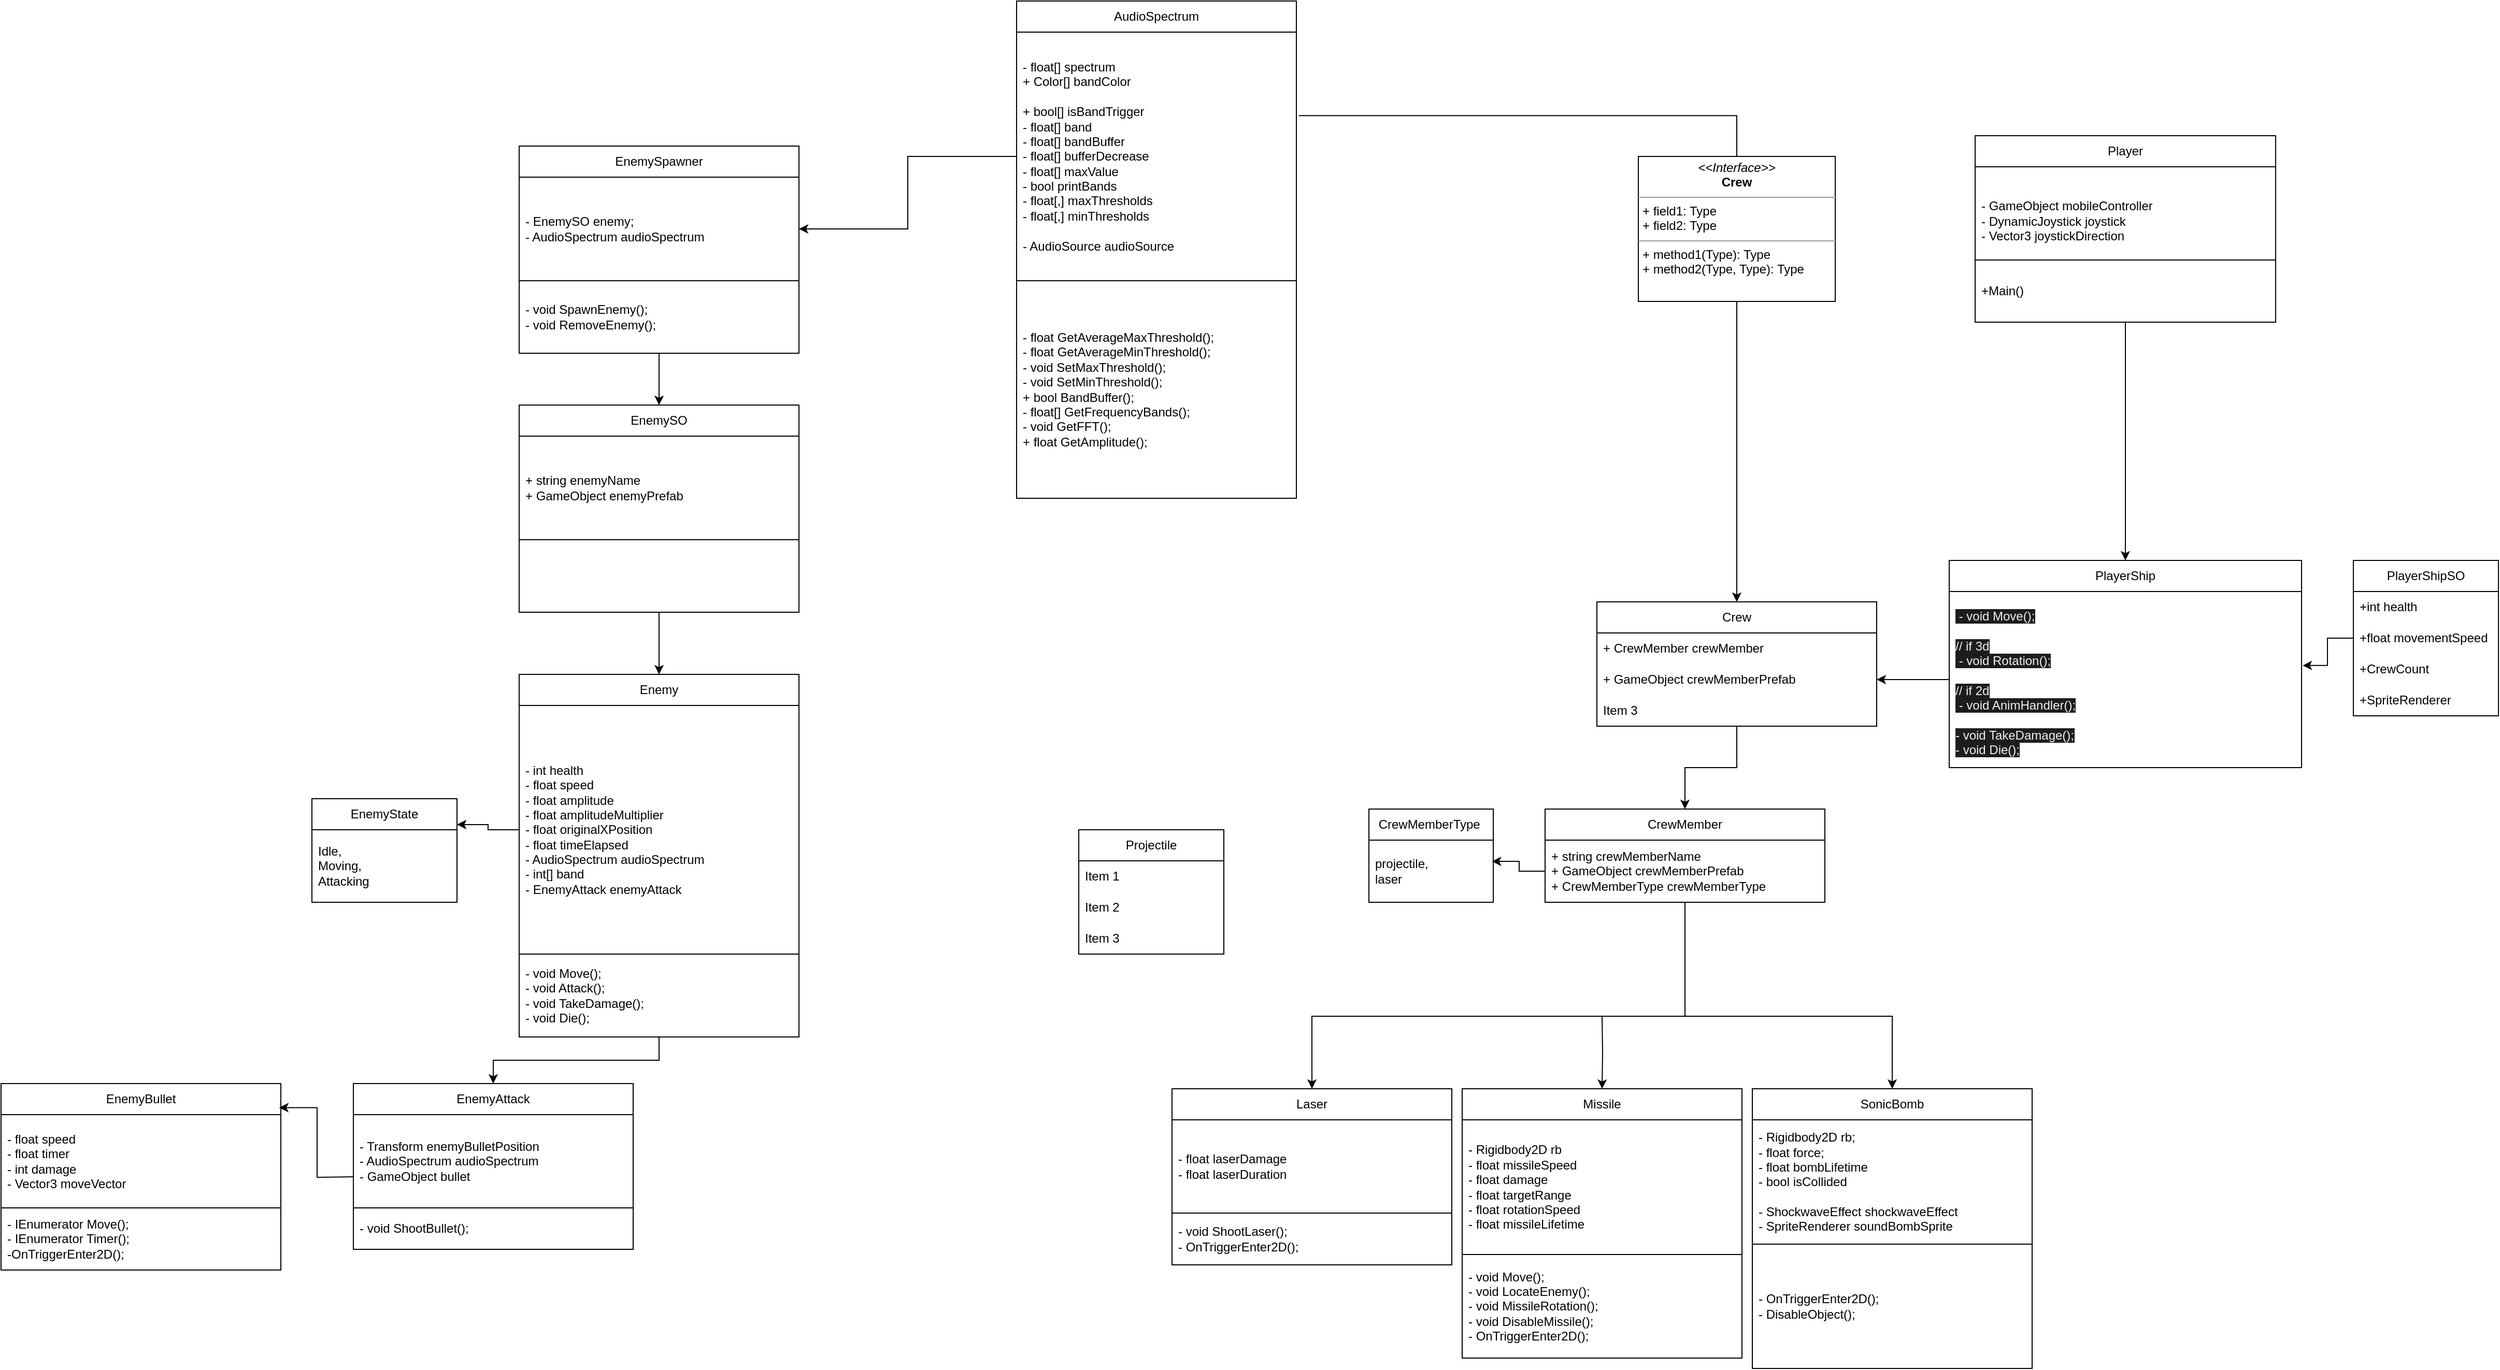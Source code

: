 <mxfile version="22.1.18" type="github">
  <diagram name="Sayfa -1" id="yCrZOPDf6HmHTxJyL4QL">
    <mxGraphModel dx="2074" dy="1840" grid="1" gridSize="10" guides="1" tooltips="1" connect="1" arrows="1" fold="1" page="1" pageScale="1" pageWidth="827" pageHeight="1169" math="0" shadow="0">
      <root>
        <mxCell id="0" />
        <mxCell id="1" parent="0" />
        <mxCell id="bwt9VeVOE_LFPgZfpiQ7-1" style="edgeStyle=orthogonalEdgeStyle;rounded=0;orthogonalLoop=1;jettySize=auto;html=1;entryX=0.5;entryY=0;entryDx=0;entryDy=0;exitX=1.009;exitY=0.336;exitDx=0;exitDy=0;exitPerimeter=0;" edge="1" parent="1" source="bwt9VeVOE_LFPgZfpiQ7-3" target="bwt9VeVOE_LFPgZfpiQ7-13">
          <mxGeometry relative="1" as="geometry" />
        </mxCell>
        <mxCell id="bwt9VeVOE_LFPgZfpiQ7-2" value="AudioSpectrum" style="swimlane;fontStyle=0;childLayout=stackLayout;horizontal=1;startSize=30;horizontalStack=0;resizeParent=1;resizeParentMax=0;resizeLast=0;collapsible=1;marginBottom=0;whiteSpace=wrap;html=1;" vertex="1" parent="1">
          <mxGeometry x="210" y="-430" width="270" height="480" as="geometry">
            <mxRectangle x="330" y="430" width="60" height="30" as="alternateBounds" />
          </mxGeometry>
        </mxCell>
        <mxCell id="bwt9VeVOE_LFPgZfpiQ7-3" value="- float[] spectrum&lt;br&gt;+ Color[] bandColor&lt;br&gt;&lt;br&gt;+ bool[] isBandTrigger&lt;br&gt;- float[] band&lt;br&gt;- float[] bandBuffer&lt;br&gt;- float[] bufferDecrease&lt;br&gt;- float[] maxValue&lt;br&gt;- bool printBands&lt;br&gt;- float[,] maxThresholds&lt;br&gt;- float[,] minThresholds&lt;br&gt;&lt;br&gt;- AudioSource audioSource" style="text;strokeColor=none;fillColor=none;align=left;verticalAlign=middle;spacingLeft=4;spacingRight=4;overflow=hidden;points=[[0,0.5],[1,0.5]];portConstraint=eastwest;rotatable=0;whiteSpace=wrap;html=1;" vertex="1" parent="bwt9VeVOE_LFPgZfpiQ7-2">
          <mxGeometry y="30" width="270" height="240" as="geometry" />
        </mxCell>
        <mxCell id="bwt9VeVOE_LFPgZfpiQ7-4" value="- float GetAverageMaxThreshold();&lt;br&gt;- float GetAverageMinThreshold();&lt;br&gt;- void SetMaxThreshold();&lt;br&gt;- void SetMinThreshold();&lt;br&gt;+ bool BandBuffer();&lt;br&gt;- float[] GetFrequencyBands();&lt;br&gt;- void GetFFT();&lt;br&gt;+ float GetAmplitude();" style="text;strokeColor=default;fillColor=none;align=left;verticalAlign=middle;spacingLeft=4;spacingRight=4;overflow=hidden;points=[[0,0.5],[1,0.5]];portConstraint=eastwest;rotatable=0;whiteSpace=wrap;html=1;" vertex="1" parent="bwt9VeVOE_LFPgZfpiQ7-2">
          <mxGeometry y="270" width="270" height="210" as="geometry" />
        </mxCell>
        <mxCell id="bwt9VeVOE_LFPgZfpiQ7-5" style="edgeStyle=orthogonalEdgeStyle;rounded=0;orthogonalLoop=1;jettySize=auto;html=1;entryX=0.5;entryY=0;entryDx=0;entryDy=0;" edge="1" parent="1" source="bwt9VeVOE_LFPgZfpiQ7-6" target="bwt9VeVOE_LFPgZfpiQ7-40">
          <mxGeometry relative="1" as="geometry" />
        </mxCell>
        <mxCell id="bwt9VeVOE_LFPgZfpiQ7-6" value="Enemy" style="swimlane;fontStyle=0;childLayout=stackLayout;horizontal=1;startSize=30;horizontalStack=0;resizeParent=1;resizeParentMax=0;resizeLast=0;collapsible=1;marginBottom=0;whiteSpace=wrap;html=1;" vertex="1" parent="1">
          <mxGeometry x="-270" y="220" width="270" height="350" as="geometry">
            <mxRectangle x="330" y="430" width="60" height="30" as="alternateBounds" />
          </mxGeometry>
        </mxCell>
        <mxCell id="bwt9VeVOE_LFPgZfpiQ7-7" value="- int health&lt;br&gt;- float speed&lt;br&gt;- float amplitude&lt;br&gt;- float amplitudeMultiplier&lt;br&gt;- float originalXPosition&lt;br&gt;- float timeElapsed&lt;br&gt;- AudioSpectrum audioSpectrum&lt;br&gt;- int[] band&lt;br&gt;- EnemyAttack enemyAttack" style="text;strokeColor=none;fillColor=none;align=left;verticalAlign=middle;spacingLeft=4;spacingRight=4;overflow=hidden;points=[[0,0.5],[1,0.5]];portConstraint=eastwest;rotatable=0;whiteSpace=wrap;html=1;" vertex="1" parent="bwt9VeVOE_LFPgZfpiQ7-6">
          <mxGeometry y="30" width="270" height="240" as="geometry" />
        </mxCell>
        <mxCell id="bwt9VeVOE_LFPgZfpiQ7-8" value="- void Move();&lt;br&gt;- void Attack();&lt;br&gt;- void TakeDamage();&lt;br&gt;- void Die();" style="text;strokeColor=default;fillColor=none;align=left;verticalAlign=middle;spacingLeft=4;spacingRight=4;overflow=hidden;points=[[0,0.5],[1,0.5]];portConstraint=eastwest;rotatable=0;whiteSpace=wrap;html=1;" vertex="1" parent="bwt9VeVOE_LFPgZfpiQ7-6">
          <mxGeometry y="270" width="270" height="80" as="geometry" />
        </mxCell>
        <mxCell id="bwt9VeVOE_LFPgZfpiQ7-77" style="edgeStyle=orthogonalEdgeStyle;rounded=0;orthogonalLoop=1;jettySize=auto;html=1;entryX=0.5;entryY=0;entryDx=0;entryDy=0;" edge="1" parent="1" source="bwt9VeVOE_LFPgZfpiQ7-9" target="bwt9VeVOE_LFPgZfpiQ7-60">
          <mxGeometry relative="1" as="geometry" />
        </mxCell>
        <mxCell id="bwt9VeVOE_LFPgZfpiQ7-9" value="Player" style="swimlane;fontStyle=0;childLayout=stackLayout;horizontal=1;startSize=30;horizontalStack=0;resizeParent=1;resizeParentMax=0;resizeLast=0;collapsible=1;marginBottom=0;whiteSpace=wrap;html=1;" vertex="1" parent="1">
          <mxGeometry x="1135" y="-300" width="290" height="180" as="geometry">
            <mxRectangle x="330" y="430" width="60" height="30" as="alternateBounds" />
          </mxGeometry>
        </mxCell>
        <mxCell id="bwt9VeVOE_LFPgZfpiQ7-10" value="&lt;br&gt;- GameObject mobileController&lt;br&gt;- DynamicJoystick joystick&lt;br&gt;- Vector3 joystickDirection" style="text;strokeColor=none;fillColor=none;align=left;verticalAlign=middle;spacingLeft=4;spacingRight=4;overflow=hidden;points=[[0,0.5],[1,0.5]];portConstraint=eastwest;rotatable=0;whiteSpace=wrap;html=1;" vertex="1" parent="bwt9VeVOE_LFPgZfpiQ7-9">
          <mxGeometry y="30" width="290" height="90" as="geometry" />
        </mxCell>
        <mxCell id="bwt9VeVOE_LFPgZfpiQ7-11" value="+Main()" style="text;strokeColor=default;fillColor=none;align=left;verticalAlign=middle;spacingLeft=4;spacingRight=4;overflow=hidden;points=[[0,0.5],[1,0.5]];portConstraint=eastwest;rotatable=0;whiteSpace=wrap;html=1;" vertex="1" parent="bwt9VeVOE_LFPgZfpiQ7-9">
          <mxGeometry y="120" width="290" height="60" as="geometry" />
        </mxCell>
        <mxCell id="bwt9VeVOE_LFPgZfpiQ7-12" style="edgeStyle=orthogonalEdgeStyle;rounded=0;orthogonalLoop=1;jettySize=auto;html=1;entryX=0.5;entryY=0;entryDx=0;entryDy=0;" edge="1" parent="1" source="bwt9VeVOE_LFPgZfpiQ7-13" target="bwt9VeVOE_LFPgZfpiQ7-22">
          <mxGeometry relative="1" as="geometry" />
        </mxCell>
        <mxCell id="bwt9VeVOE_LFPgZfpiQ7-13" value="Crew" style="swimlane;fontStyle=0;childLayout=stackLayout;horizontal=1;startSize=30;horizontalStack=0;resizeParent=1;resizeParentMax=0;resizeLast=0;collapsible=1;marginBottom=0;whiteSpace=wrap;html=1;" vertex="1" parent="1">
          <mxGeometry x="770" y="150" width="270" height="120" as="geometry">
            <mxRectangle x="330" y="430" width="60" height="30" as="alternateBounds" />
          </mxGeometry>
        </mxCell>
        <mxCell id="bwt9VeVOE_LFPgZfpiQ7-14" value="+ CrewMember crewMember" style="text;strokeColor=none;fillColor=none;align=left;verticalAlign=middle;spacingLeft=4;spacingRight=4;overflow=hidden;points=[[0,0.5],[1,0.5]];portConstraint=eastwest;rotatable=0;whiteSpace=wrap;html=1;" vertex="1" parent="bwt9VeVOE_LFPgZfpiQ7-13">
          <mxGeometry y="30" width="270" height="30" as="geometry" />
        </mxCell>
        <mxCell id="bwt9VeVOE_LFPgZfpiQ7-15" value="+ GameObject crewMemberPrefab" style="text;strokeColor=none;fillColor=none;align=left;verticalAlign=middle;spacingLeft=4;spacingRight=4;overflow=hidden;points=[[0,0.5],[1,0.5]];portConstraint=eastwest;rotatable=0;whiteSpace=wrap;html=1;" vertex="1" parent="bwt9VeVOE_LFPgZfpiQ7-13">
          <mxGeometry y="60" width="270" height="30" as="geometry" />
        </mxCell>
        <mxCell id="bwt9VeVOE_LFPgZfpiQ7-16" value="Item 3" style="text;strokeColor=none;fillColor=none;align=left;verticalAlign=middle;spacingLeft=4;spacingRight=4;overflow=hidden;points=[[0,0.5],[1,0.5]];portConstraint=eastwest;rotatable=0;whiteSpace=wrap;html=1;" vertex="1" parent="bwt9VeVOE_LFPgZfpiQ7-13">
          <mxGeometry y="90" width="270" height="30" as="geometry" />
        </mxCell>
        <mxCell id="bwt9VeVOE_LFPgZfpiQ7-20" style="edgeStyle=orthogonalEdgeStyle;rounded=0;orthogonalLoop=1;jettySize=auto;html=1;" edge="1" parent="1" source="bwt9VeVOE_LFPgZfpiQ7-22" target="bwt9VeVOE_LFPgZfpiQ7-24">
          <mxGeometry relative="1" as="geometry">
            <Array as="points">
              <mxPoint x="855" y="550" />
              <mxPoint x="495" y="550" />
            </Array>
          </mxGeometry>
        </mxCell>
        <mxCell id="bwt9VeVOE_LFPgZfpiQ7-21" style="edgeStyle=orthogonalEdgeStyle;rounded=0;orthogonalLoop=1;jettySize=auto;html=1;entryX=0.5;entryY=0;entryDx=0;entryDy=0;" edge="1" parent="1" source="bwt9VeVOE_LFPgZfpiQ7-22" target="bwt9VeVOE_LFPgZfpiQ7-31">
          <mxGeometry relative="1" as="geometry">
            <Array as="points">
              <mxPoint x="855" y="550" />
              <mxPoint x="1055" y="550" />
            </Array>
          </mxGeometry>
        </mxCell>
        <mxCell id="bwt9VeVOE_LFPgZfpiQ7-22" value="CrewMember" style="swimlane;fontStyle=0;childLayout=stackLayout;horizontal=1;startSize=30;horizontalStack=0;resizeParent=1;resizeParentMax=0;resizeLast=0;collapsible=1;marginBottom=0;whiteSpace=wrap;html=1;" vertex="1" parent="1">
          <mxGeometry x="720" y="350" width="270" height="90" as="geometry">
            <mxRectangle x="330" y="430" width="60" height="30" as="alternateBounds" />
          </mxGeometry>
        </mxCell>
        <mxCell id="bwt9VeVOE_LFPgZfpiQ7-23" value="+ string crewMemberName&lt;br&gt;+ GameObject crewMemberPrefab&lt;br&gt;+ CrewMemberType crewMemberType" style="text;strokeColor=none;fillColor=none;align=left;verticalAlign=middle;spacingLeft=4;spacingRight=4;overflow=hidden;points=[[0,0.5],[1,0.5]];portConstraint=eastwest;rotatable=0;whiteSpace=wrap;html=1;" vertex="1" parent="bwt9VeVOE_LFPgZfpiQ7-22">
          <mxGeometry y="30" width="270" height="60" as="geometry" />
        </mxCell>
        <mxCell id="bwt9VeVOE_LFPgZfpiQ7-24" value="Laser" style="swimlane;fontStyle=0;childLayout=stackLayout;horizontal=1;startSize=30;horizontalStack=0;resizeParent=1;resizeParentMax=0;resizeLast=0;collapsible=1;marginBottom=0;whiteSpace=wrap;html=1;" vertex="1" parent="1">
          <mxGeometry x="360" y="620" width="270" height="170" as="geometry">
            <mxRectangle x="330" y="430" width="60" height="30" as="alternateBounds" />
          </mxGeometry>
        </mxCell>
        <mxCell id="bwt9VeVOE_LFPgZfpiQ7-25" value="- float laserDamage&lt;br&gt;- float laserDuration" style="text;strokeColor=none;fillColor=none;align=left;verticalAlign=middle;spacingLeft=4;spacingRight=4;overflow=hidden;points=[[0,0.5],[1,0.5]];portConstraint=eastwest;rotatable=0;whiteSpace=wrap;html=1;" vertex="1" parent="bwt9VeVOE_LFPgZfpiQ7-24">
          <mxGeometry y="30" width="270" height="90" as="geometry" />
        </mxCell>
        <mxCell id="bwt9VeVOE_LFPgZfpiQ7-26" value="- void ShootLaser();&lt;br&gt;- OnTriggerEnter2D();" style="text;strokeColor=default;fillColor=none;align=left;verticalAlign=middle;spacingLeft=4;spacingRight=4;overflow=hidden;points=[[0,0.5],[1,0.5]];portConstraint=eastwest;rotatable=0;whiteSpace=wrap;html=1;" vertex="1" parent="bwt9VeVOE_LFPgZfpiQ7-24">
          <mxGeometry y="120" width="270" height="50" as="geometry" />
        </mxCell>
        <mxCell id="bwt9VeVOE_LFPgZfpiQ7-27" style="edgeStyle=orthogonalEdgeStyle;rounded=0;orthogonalLoop=1;jettySize=auto;html=1;" edge="1" parent="1" target="bwt9VeVOE_LFPgZfpiQ7-28">
          <mxGeometry relative="1" as="geometry">
            <mxPoint x="775" y="550" as="sourcePoint" />
          </mxGeometry>
        </mxCell>
        <mxCell id="bwt9VeVOE_LFPgZfpiQ7-28" value="Missile" style="swimlane;fontStyle=0;childLayout=stackLayout;horizontal=1;startSize=30;horizontalStack=0;resizeParent=1;resizeParentMax=0;resizeLast=0;collapsible=1;marginBottom=0;whiteSpace=wrap;html=1;" vertex="1" parent="1">
          <mxGeometry x="640" y="620" width="270" height="260" as="geometry">
            <mxRectangle x="330" y="430" width="60" height="30" as="alternateBounds" />
          </mxGeometry>
        </mxCell>
        <mxCell id="bwt9VeVOE_LFPgZfpiQ7-29" value="- Rigidbody2D rb&lt;br&gt;- float missileSpeed&lt;br&gt;- float damage&lt;br&gt;- float targetRange&lt;br&gt;- float rotationSpeed&lt;br&gt;- float missileLifetime" style="text;strokeColor=none;fillColor=none;align=left;verticalAlign=middle;spacingLeft=4;spacingRight=4;overflow=hidden;points=[[0,0.5],[1,0.5]];portConstraint=eastwest;rotatable=0;whiteSpace=wrap;html=1;" vertex="1" parent="bwt9VeVOE_LFPgZfpiQ7-28">
          <mxGeometry y="30" width="270" height="130" as="geometry" />
        </mxCell>
        <mxCell id="bwt9VeVOE_LFPgZfpiQ7-30" value="- void Move();&lt;br&gt;- void LocateEnemy();&lt;br&gt;- void MissileRotation();&lt;br&gt;- void DisableMissile();&lt;br&gt;- OnTriggerEnter2D();" style="text;strokeColor=default;fillColor=none;align=left;verticalAlign=middle;spacingLeft=4;spacingRight=4;overflow=hidden;points=[[0,0.5],[1,0.5]];portConstraint=eastwest;rotatable=0;whiteSpace=wrap;html=1;" vertex="1" parent="bwt9VeVOE_LFPgZfpiQ7-28">
          <mxGeometry y="160" width="270" height="100" as="geometry" />
        </mxCell>
        <mxCell id="bwt9VeVOE_LFPgZfpiQ7-31" value="SonicBomb" style="swimlane;fontStyle=0;childLayout=stackLayout;horizontal=1;startSize=30;horizontalStack=0;resizeParent=1;resizeParentMax=0;resizeLast=0;collapsible=1;marginBottom=0;whiteSpace=wrap;html=1;" vertex="1" parent="1">
          <mxGeometry x="920" y="620" width="270" height="270" as="geometry">
            <mxRectangle x="330" y="430" width="60" height="30" as="alternateBounds" />
          </mxGeometry>
        </mxCell>
        <mxCell id="bwt9VeVOE_LFPgZfpiQ7-32" value="- Rigidbody2D rb;&lt;br&gt;- float force;&lt;br&gt;- float bombLifetime&lt;br&gt;- bool isCollided&lt;br&gt;&lt;br&gt;- ShockwaveEffect shockwaveEffect&lt;br&gt;- SpriteRenderer soundBombSprite" style="text;strokeColor=none;fillColor=none;align=left;verticalAlign=middle;spacingLeft=4;spacingRight=4;overflow=hidden;points=[[0,0.5],[1,0.5]];portConstraint=eastwest;rotatable=0;whiteSpace=wrap;html=1;" vertex="1" parent="bwt9VeVOE_LFPgZfpiQ7-31">
          <mxGeometry y="30" width="270" height="120" as="geometry" />
        </mxCell>
        <mxCell id="bwt9VeVOE_LFPgZfpiQ7-33" value="- OnTriggerEnter2D();&lt;br&gt;- DisableObject();" style="text;strokeColor=default;fillColor=none;align=left;verticalAlign=middle;spacingLeft=4;spacingRight=4;overflow=hidden;points=[[0,0.5],[1,0.5]];portConstraint=eastwest;rotatable=0;whiteSpace=wrap;html=1;" vertex="1" parent="bwt9VeVOE_LFPgZfpiQ7-31">
          <mxGeometry y="150" width="270" height="120" as="geometry" />
        </mxCell>
        <mxCell id="bwt9VeVOE_LFPgZfpiQ7-34" value="CrewMemberType&amp;nbsp;" style="swimlane;fontStyle=0;childLayout=stackLayout;horizontal=1;startSize=30;horizontalStack=0;resizeParent=1;resizeParentMax=0;resizeLast=0;collapsible=1;marginBottom=0;whiteSpace=wrap;html=1;" vertex="1" parent="1">
          <mxGeometry x="550" y="350" width="120" height="90" as="geometry">
            <mxRectangle x="330" y="430" width="60" height="30" as="alternateBounds" />
          </mxGeometry>
        </mxCell>
        <mxCell id="bwt9VeVOE_LFPgZfpiQ7-35" value="projectile,&lt;br&gt;laser" style="text;strokeColor=none;fillColor=none;align=left;verticalAlign=middle;spacingLeft=4;spacingRight=4;overflow=hidden;points=[[0,0.5],[1,0.5]];portConstraint=eastwest;rotatable=0;whiteSpace=wrap;html=1;" vertex="1" parent="bwt9VeVOE_LFPgZfpiQ7-34">
          <mxGeometry y="30" width="120" height="60" as="geometry" />
        </mxCell>
        <mxCell id="bwt9VeVOE_LFPgZfpiQ7-36" style="edgeStyle=orthogonalEdgeStyle;rounded=0;orthogonalLoop=1;jettySize=auto;html=1;exitX=0;exitY=0.5;exitDx=0;exitDy=0;entryX=0.989;entryY=0.342;entryDx=0;entryDy=0;entryPerimeter=0;" edge="1" parent="1" source="bwt9VeVOE_LFPgZfpiQ7-23" target="bwt9VeVOE_LFPgZfpiQ7-35">
          <mxGeometry relative="1" as="geometry" />
        </mxCell>
        <mxCell id="bwt9VeVOE_LFPgZfpiQ7-37" value="EnemyState" style="swimlane;fontStyle=0;childLayout=stackLayout;horizontal=1;startSize=30;horizontalStack=0;resizeParent=1;resizeParentMax=0;resizeLast=0;collapsible=1;marginBottom=0;whiteSpace=wrap;html=1;" vertex="1" parent="1">
          <mxGeometry x="-470" y="340" width="140" height="100" as="geometry">
            <mxRectangle x="330" y="430" width="60" height="30" as="alternateBounds" />
          </mxGeometry>
        </mxCell>
        <mxCell id="bwt9VeVOE_LFPgZfpiQ7-38" value="Idle,&lt;br&gt;Moving,&lt;br&gt;Attacking" style="text;strokeColor=none;fillColor=none;align=left;verticalAlign=middle;spacingLeft=4;spacingRight=4;overflow=hidden;points=[[0,0.5],[1,0.5]];portConstraint=eastwest;rotatable=0;whiteSpace=wrap;html=1;" vertex="1" parent="bwt9VeVOE_LFPgZfpiQ7-37">
          <mxGeometry y="30" width="140" height="70" as="geometry" />
        </mxCell>
        <mxCell id="bwt9VeVOE_LFPgZfpiQ7-39" style="edgeStyle=orthogonalEdgeStyle;rounded=0;orthogonalLoop=1;jettySize=auto;html=1;entryX=1;entryY=0.25;entryDx=0;entryDy=0;" edge="1" parent="1" source="bwt9VeVOE_LFPgZfpiQ7-7" target="bwt9VeVOE_LFPgZfpiQ7-37">
          <mxGeometry relative="1" as="geometry" />
        </mxCell>
        <mxCell id="bwt9VeVOE_LFPgZfpiQ7-40" value="EnemyAttack" style="swimlane;fontStyle=0;childLayout=stackLayout;horizontal=1;startSize=30;horizontalStack=0;resizeParent=1;resizeParentMax=0;resizeLast=0;collapsible=1;marginBottom=0;whiteSpace=wrap;html=1;" vertex="1" parent="1">
          <mxGeometry x="-430" y="615" width="270" height="160" as="geometry">
            <mxRectangle x="330" y="430" width="60" height="30" as="alternateBounds" />
          </mxGeometry>
        </mxCell>
        <mxCell id="bwt9VeVOE_LFPgZfpiQ7-41" value="- Transform enemyBulletPosition&lt;br&gt;- AudioSpectrum audioSpectrum&lt;br&gt;- GameObject bullet" style="text;strokeColor=none;fillColor=none;align=left;verticalAlign=middle;spacingLeft=4;spacingRight=4;overflow=hidden;points=[[0,0.5],[1,0.5]];portConstraint=eastwest;rotatable=0;whiteSpace=wrap;html=1;" vertex="1" parent="bwt9VeVOE_LFPgZfpiQ7-40">
          <mxGeometry y="30" width="270" height="90" as="geometry" />
        </mxCell>
        <mxCell id="bwt9VeVOE_LFPgZfpiQ7-42" value="- void ShootBullet();" style="text;strokeColor=default;fillColor=none;align=left;verticalAlign=middle;spacingLeft=4;spacingRight=4;overflow=hidden;points=[[0,0.5],[1,0.5]];portConstraint=eastwest;rotatable=0;whiteSpace=wrap;html=1;" vertex="1" parent="bwt9VeVOE_LFPgZfpiQ7-40">
          <mxGeometry y="120" width="270" height="40" as="geometry" />
        </mxCell>
        <mxCell id="bwt9VeVOE_LFPgZfpiQ7-43" value="EnemyBullet" style="swimlane;fontStyle=0;childLayout=stackLayout;horizontal=1;startSize=30;horizontalStack=0;resizeParent=1;resizeParentMax=0;resizeLast=0;collapsible=1;marginBottom=0;whiteSpace=wrap;html=1;" vertex="1" parent="1">
          <mxGeometry x="-770" y="615" width="270" height="180" as="geometry">
            <mxRectangle x="330" y="430" width="60" height="30" as="alternateBounds" />
          </mxGeometry>
        </mxCell>
        <mxCell id="bwt9VeVOE_LFPgZfpiQ7-44" value="- float speed&lt;br&gt;- float timer&lt;br&gt;- int damage&lt;br&gt;- Vector3 moveVector" style="text;strokeColor=none;fillColor=none;align=left;verticalAlign=middle;spacingLeft=4;spacingRight=4;overflow=hidden;points=[[0,0.5],[1,0.5]];portConstraint=eastwest;rotatable=0;whiteSpace=wrap;html=1;" vertex="1" parent="bwt9VeVOE_LFPgZfpiQ7-43">
          <mxGeometry y="30" width="270" height="90" as="geometry" />
        </mxCell>
        <mxCell id="bwt9VeVOE_LFPgZfpiQ7-45" value="- IEnumerator Move();&lt;br&gt;- IEnumerator Timer();&lt;br&gt;-OnTriggerEnter2D();" style="text;strokeColor=default;fillColor=none;align=left;verticalAlign=middle;spacingLeft=4;spacingRight=4;overflow=hidden;points=[[0,0.5],[1,0.5]];portConstraint=eastwest;rotatable=0;whiteSpace=wrap;html=1;" vertex="1" parent="bwt9VeVOE_LFPgZfpiQ7-43">
          <mxGeometry y="120" width="270" height="60" as="geometry" />
        </mxCell>
        <mxCell id="bwt9VeVOE_LFPgZfpiQ7-46" style="edgeStyle=orthogonalEdgeStyle;rounded=0;orthogonalLoop=1;jettySize=auto;html=1;entryX=0.994;entryY=0.129;entryDx=0;entryDy=0;entryPerimeter=0;" edge="1" parent="1" target="bwt9VeVOE_LFPgZfpiQ7-43">
          <mxGeometry relative="1" as="geometry">
            <mxPoint x="-430" y="705" as="sourcePoint" />
          </mxGeometry>
        </mxCell>
        <mxCell id="bwt9VeVOE_LFPgZfpiQ7-47" style="edgeStyle=orthogonalEdgeStyle;rounded=0;orthogonalLoop=1;jettySize=auto;html=1;entryX=0.5;entryY=0;entryDx=0;entryDy=0;" edge="1" parent="1" source="bwt9VeVOE_LFPgZfpiQ7-48" target="bwt9VeVOE_LFPgZfpiQ7-53">
          <mxGeometry relative="1" as="geometry" />
        </mxCell>
        <mxCell id="bwt9VeVOE_LFPgZfpiQ7-48" value="EnemySpawner" style="swimlane;fontStyle=0;childLayout=stackLayout;horizontal=1;startSize=30;horizontalStack=0;resizeParent=1;resizeParentMax=0;resizeLast=0;collapsible=1;marginBottom=0;whiteSpace=wrap;html=1;" vertex="1" parent="1">
          <mxGeometry x="-270" y="-290" width="270" height="200" as="geometry">
            <mxRectangle x="330" y="430" width="60" height="30" as="alternateBounds" />
          </mxGeometry>
        </mxCell>
        <mxCell id="bwt9VeVOE_LFPgZfpiQ7-49" value="- EnemySO enemy;&lt;br&gt;- AudioSpectrum audioSpectrum" style="text;strokeColor=none;fillColor=none;align=left;verticalAlign=middle;spacingLeft=4;spacingRight=4;overflow=hidden;points=[[0,0.5],[1,0.5]];portConstraint=eastwest;rotatable=0;whiteSpace=wrap;html=1;" vertex="1" parent="bwt9VeVOE_LFPgZfpiQ7-48">
          <mxGeometry y="30" width="270" height="100" as="geometry" />
        </mxCell>
        <mxCell id="bwt9VeVOE_LFPgZfpiQ7-50" value="- void SpawnEnemy();&lt;br&gt;- void RemoveEnemy();" style="text;strokeColor=default;fillColor=none;align=left;verticalAlign=middle;spacingLeft=4;spacingRight=4;overflow=hidden;points=[[0,0.5],[1,0.5]];portConstraint=eastwest;rotatable=0;whiteSpace=wrap;html=1;" vertex="1" parent="bwt9VeVOE_LFPgZfpiQ7-48">
          <mxGeometry y="130" width="270" height="70" as="geometry" />
        </mxCell>
        <mxCell id="bwt9VeVOE_LFPgZfpiQ7-51" style="edgeStyle=orthogonalEdgeStyle;rounded=0;orthogonalLoop=1;jettySize=auto;html=1;entryX=1;entryY=0.5;entryDx=0;entryDy=0;" edge="1" parent="1" source="bwt9VeVOE_LFPgZfpiQ7-3" target="bwt9VeVOE_LFPgZfpiQ7-49">
          <mxGeometry relative="1" as="geometry" />
        </mxCell>
        <mxCell id="bwt9VeVOE_LFPgZfpiQ7-52" style="edgeStyle=orthogonalEdgeStyle;rounded=0;orthogonalLoop=1;jettySize=auto;html=1;entryX=0.5;entryY=0;entryDx=0;entryDy=0;" edge="1" parent="1" source="bwt9VeVOE_LFPgZfpiQ7-53" target="bwt9VeVOE_LFPgZfpiQ7-6">
          <mxGeometry relative="1" as="geometry" />
        </mxCell>
        <mxCell id="bwt9VeVOE_LFPgZfpiQ7-53" value="EnemySO" style="swimlane;fontStyle=0;childLayout=stackLayout;horizontal=1;startSize=30;horizontalStack=0;resizeParent=1;resizeParentMax=0;resizeLast=0;collapsible=1;marginBottom=0;whiteSpace=wrap;html=1;" vertex="1" parent="1">
          <mxGeometry x="-270" y="-40" width="270" height="200" as="geometry">
            <mxRectangle x="330" y="430" width="60" height="30" as="alternateBounds" />
          </mxGeometry>
        </mxCell>
        <mxCell id="bwt9VeVOE_LFPgZfpiQ7-54" value="+ string enemyName&lt;br&gt;+ GameObject enemyPrefab" style="text;strokeColor=none;fillColor=none;align=left;verticalAlign=middle;spacingLeft=4;spacingRight=4;overflow=hidden;points=[[0,0.5],[1,0.5]];portConstraint=eastwest;rotatable=0;whiteSpace=wrap;html=1;" vertex="1" parent="bwt9VeVOE_LFPgZfpiQ7-53">
          <mxGeometry y="30" width="270" height="100" as="geometry" />
        </mxCell>
        <mxCell id="bwt9VeVOE_LFPgZfpiQ7-55" value="" style="text;strokeColor=default;fillColor=none;align=left;verticalAlign=middle;spacingLeft=4;spacingRight=4;overflow=hidden;points=[[0,0.5],[1,0.5]];portConstraint=eastwest;rotatable=0;whiteSpace=wrap;html=1;" vertex="1" parent="bwt9VeVOE_LFPgZfpiQ7-53">
          <mxGeometry y="130" width="270" height="70" as="geometry" />
        </mxCell>
        <mxCell id="bwt9VeVOE_LFPgZfpiQ7-56" value="Projectile" style="swimlane;fontStyle=0;childLayout=stackLayout;horizontal=1;startSize=30;horizontalStack=0;resizeParent=1;resizeParentMax=0;resizeLast=0;collapsible=1;marginBottom=0;whiteSpace=wrap;html=1;" vertex="1" parent="1">
          <mxGeometry x="270" y="370" width="140" height="120" as="geometry" />
        </mxCell>
        <mxCell id="bwt9VeVOE_LFPgZfpiQ7-57" value="Item 1" style="text;strokeColor=none;fillColor=none;align=left;verticalAlign=middle;spacingLeft=4;spacingRight=4;overflow=hidden;points=[[0,0.5],[1,0.5]];portConstraint=eastwest;rotatable=0;whiteSpace=wrap;html=1;" vertex="1" parent="bwt9VeVOE_LFPgZfpiQ7-56">
          <mxGeometry y="30" width="140" height="30" as="geometry" />
        </mxCell>
        <mxCell id="bwt9VeVOE_LFPgZfpiQ7-58" value="Item 2" style="text;strokeColor=none;fillColor=none;align=left;verticalAlign=middle;spacingLeft=4;spacingRight=4;overflow=hidden;points=[[0,0.5],[1,0.5]];portConstraint=eastwest;rotatable=0;whiteSpace=wrap;html=1;" vertex="1" parent="bwt9VeVOE_LFPgZfpiQ7-56">
          <mxGeometry y="60" width="140" height="30" as="geometry" />
        </mxCell>
        <mxCell id="bwt9VeVOE_LFPgZfpiQ7-59" value="Item 3" style="text;strokeColor=none;fillColor=none;align=left;verticalAlign=middle;spacingLeft=4;spacingRight=4;overflow=hidden;points=[[0,0.5],[1,0.5]];portConstraint=eastwest;rotatable=0;whiteSpace=wrap;html=1;" vertex="1" parent="bwt9VeVOE_LFPgZfpiQ7-56">
          <mxGeometry y="90" width="140" height="30" as="geometry" />
        </mxCell>
        <mxCell id="bwt9VeVOE_LFPgZfpiQ7-60" value="PlayerShip" style="swimlane;fontStyle=0;childLayout=stackLayout;horizontal=1;startSize=30;horizontalStack=0;resizeParent=1;resizeParentMax=0;resizeLast=0;collapsible=1;marginBottom=0;whiteSpace=wrap;html=1;" vertex="1" parent="1">
          <mxGeometry x="1110" y="110" width="340" height="200" as="geometry" />
        </mxCell>
        <mxCell id="bwt9VeVOE_LFPgZfpiQ7-61" value="&#xa;&lt;span style=&quot;color: rgb(240, 240, 240); font-family: Helvetica; font-size: 12px; font-style: normal; font-variant-ligatures: normal; font-variant-caps: normal; font-weight: 400; letter-spacing: normal; orphans: 2; text-align: left; text-indent: 0px; text-transform: none; widows: 2; word-spacing: 0px; -webkit-text-stroke-width: 0px; background-color: rgb(27, 29, 30); text-decoration-thickness: initial; text-decoration-style: initial; text-decoration-color: initial; float: none; display: inline !important;&quot;&gt;&amp;nbsp;- void Move();&lt;/span&gt;&lt;br style=&quot;border-color: rgb(0, 0, 0); color: rgb(240, 240, 240); font-family: Helvetica; font-size: 12px; font-style: normal; font-variant-ligatures: normal; font-variant-caps: normal; font-weight: 400; letter-spacing: normal; orphans: 2; text-align: left; text-indent: 0px; text-transform: none; widows: 2; word-spacing: 0px; -webkit-text-stroke-width: 0px; background-color: rgb(27, 29, 30); text-decoration-thickness: initial; text-decoration-style: initial; text-decoration-color: initial;&quot;&gt;&lt;br style=&quot;border-color: rgb(0, 0, 0); color: rgb(240, 240, 240); font-family: Helvetica; font-size: 12px; font-style: normal; font-variant-ligatures: normal; font-variant-caps: normal; font-weight: 400; letter-spacing: normal; orphans: 2; text-align: left; text-indent: 0px; text-transform: none; widows: 2; word-spacing: 0px; -webkit-text-stroke-width: 0px; background-color: rgb(27, 29, 30); text-decoration-thickness: initial; text-decoration-style: initial; text-decoration-color: initial;&quot;&gt;&lt;span style=&quot;color: rgb(240, 240, 240); font-family: Helvetica; font-size: 12px; font-style: normal; font-variant-ligatures: normal; font-variant-caps: normal; font-weight: 400; letter-spacing: normal; orphans: 2; text-align: left; text-indent: 0px; text-transform: none; widows: 2; word-spacing: 0px; -webkit-text-stroke-width: 0px; background-color: rgb(27, 29, 30); text-decoration-thickness: initial; text-decoration-style: initial; text-decoration-color: initial; float: none; display: inline !important;&quot;&gt;// if 3d&lt;/span&gt;&lt;br style=&quot;border-color: rgb(0, 0, 0); color: rgb(240, 240, 240); font-family: Helvetica; font-size: 12px; font-style: normal; font-variant-ligatures: normal; font-variant-caps: normal; font-weight: 400; letter-spacing: normal; orphans: 2; text-align: left; text-indent: 0px; text-transform: none; widows: 2; word-spacing: 0px; -webkit-text-stroke-width: 0px; background-color: rgb(27, 29, 30); text-decoration-thickness: initial; text-decoration-style: initial; text-decoration-color: initial;&quot;&gt;&lt;span style=&quot;color: rgb(240, 240, 240); font-family: Helvetica; font-size: 12px; font-style: normal; font-variant-ligatures: normal; font-variant-caps: normal; font-weight: 400; letter-spacing: normal; orphans: 2; text-align: left; text-indent: 0px; text-transform: none; widows: 2; word-spacing: 0px; -webkit-text-stroke-width: 0px; background-color: rgb(27, 29, 30); text-decoration-thickness: initial; text-decoration-style: initial; text-decoration-color: initial; float: none; display: inline !important;&quot;&gt;&amp;nbsp;- void Rotation();&lt;/span&gt;&lt;br style=&quot;border-color: rgb(0, 0, 0); color: rgb(240, 240, 240); font-family: Helvetica; font-size: 12px; font-style: normal; font-variant-ligatures: normal; font-variant-caps: normal; font-weight: 400; letter-spacing: normal; orphans: 2; text-align: left; text-indent: 0px; text-transform: none; widows: 2; word-spacing: 0px; -webkit-text-stroke-width: 0px; background-color: rgb(27, 29, 30); text-decoration-thickness: initial; text-decoration-style: initial; text-decoration-color: initial;&quot;&gt;&lt;br style=&quot;border-color: rgb(0, 0, 0); color: rgb(240, 240, 240); font-family: Helvetica; font-size: 12px; font-style: normal; font-variant-ligatures: normal; font-variant-caps: normal; font-weight: 400; letter-spacing: normal; orphans: 2; text-align: left; text-indent: 0px; text-transform: none; widows: 2; word-spacing: 0px; -webkit-text-stroke-width: 0px; background-color: rgb(27, 29, 30); text-decoration-thickness: initial; text-decoration-style: initial; text-decoration-color: initial;&quot;&gt;&lt;span style=&quot;color: rgb(240, 240, 240); font-family: Helvetica; font-size: 12px; font-style: normal; font-variant-ligatures: normal; font-variant-caps: normal; font-weight: 400; letter-spacing: normal; orphans: 2; text-align: left; text-indent: 0px; text-transform: none; widows: 2; word-spacing: 0px; -webkit-text-stroke-width: 0px; background-color: rgb(27, 29, 30); text-decoration-thickness: initial; text-decoration-style: initial; text-decoration-color: initial; float: none; display: inline !important;&quot;&gt;// if 2d&lt;/span&gt;&lt;br style=&quot;border-color: rgb(0, 0, 0); color: rgb(240, 240, 240); font-family: Helvetica; font-size: 12px; font-style: normal; font-variant-ligatures: normal; font-variant-caps: normal; font-weight: 400; letter-spacing: normal; orphans: 2; text-align: left; text-indent: 0px; text-transform: none; widows: 2; word-spacing: 0px; -webkit-text-stroke-width: 0px; background-color: rgb(27, 29, 30); text-decoration-thickness: initial; text-decoration-style: initial; text-decoration-color: initial;&quot;&gt;&lt;span style=&quot;color: rgb(240, 240, 240); font-family: Helvetica; font-size: 12px; font-style: normal; font-variant-ligatures: normal; font-variant-caps: normal; font-weight: 400; letter-spacing: normal; orphans: 2; text-align: left; text-indent: 0px; text-transform: none; widows: 2; word-spacing: 0px; -webkit-text-stroke-width: 0px; background-color: rgb(27, 29, 30); text-decoration-thickness: initial; text-decoration-style: initial; text-decoration-color: initial; float: none; display: inline !important;&quot;&gt;&amp;nbsp;- void AnimHandler();&lt;/span&gt;&lt;br style=&quot;border-color: rgb(0, 0, 0); color: rgb(240, 240, 240); font-family: Helvetica; font-size: 12px; font-style: normal; font-variant-ligatures: normal; font-variant-caps: normal; font-weight: 400; letter-spacing: normal; orphans: 2; text-align: left; text-indent: 0px; text-transform: none; widows: 2; word-spacing: 0px; -webkit-text-stroke-width: 0px; background-color: rgb(27, 29, 30); text-decoration-thickness: initial; text-decoration-style: initial; text-decoration-color: initial;&quot;&gt;&lt;br style=&quot;border-color: rgb(0, 0, 0); color: rgb(240, 240, 240); font-family: Helvetica; font-size: 12px; font-style: normal; font-variant-ligatures: normal; font-variant-caps: normal; font-weight: 400; letter-spacing: normal; orphans: 2; text-align: left; text-indent: 0px; text-transform: none; widows: 2; word-spacing: 0px; -webkit-text-stroke-width: 0px; background-color: rgb(27, 29, 30); text-decoration-thickness: initial; text-decoration-style: initial; text-decoration-color: initial;&quot;&gt;&lt;span style=&quot;color: rgb(240, 240, 240); font-family: Helvetica; font-size: 12px; font-style: normal; font-variant-ligatures: normal; font-variant-caps: normal; font-weight: 400; letter-spacing: normal; orphans: 2; text-align: left; text-indent: 0px; text-transform: none; widows: 2; word-spacing: 0px; -webkit-text-stroke-width: 0px; background-color: rgb(27, 29, 30); text-decoration-thickness: initial; text-decoration-style: initial; text-decoration-color: initial; float: none; display: inline !important;&quot;&gt;- void TakeDamage();&lt;/span&gt;&lt;br style=&quot;border-color: rgb(0, 0, 0); color: rgb(240, 240, 240); font-family: Helvetica; font-size: 12px; font-style: normal; font-variant-ligatures: normal; font-variant-caps: normal; font-weight: 400; letter-spacing: normal; orphans: 2; text-align: left; text-indent: 0px; text-transform: none; widows: 2; word-spacing: 0px; -webkit-text-stroke-width: 0px; background-color: rgb(27, 29, 30); text-decoration-thickness: initial; text-decoration-style: initial; text-decoration-color: initial;&quot;&gt;&lt;span style=&quot;color: rgb(240, 240, 240); font-family: Helvetica; font-size: 12px; font-style: normal; font-variant-ligatures: normal; font-variant-caps: normal; font-weight: 400; letter-spacing: normal; orphans: 2; text-align: left; text-indent: 0px; text-transform: none; widows: 2; word-spacing: 0px; -webkit-text-stroke-width: 0px; background-color: rgb(27, 29, 30); text-decoration-thickness: initial; text-decoration-style: initial; text-decoration-color: initial; float: none; display: inline !important;&quot;&gt;- void Die();&lt;/span&gt;&#xa;&#xa;" style="text;strokeColor=default;fillColor=none;align=left;verticalAlign=middle;spacingLeft=4;spacingRight=4;overflow=hidden;points=[[0,0.5],[1,0.5]];portConstraint=eastwest;rotatable=0;whiteSpace=wrap;html=1;" vertex="1" parent="bwt9VeVOE_LFPgZfpiQ7-60">
          <mxGeometry y="30" width="340" height="170" as="geometry" />
        </mxCell>
        <mxCell id="bwt9VeVOE_LFPgZfpiQ7-62" value="PlayerShipSO" style="swimlane;fontStyle=0;childLayout=stackLayout;horizontal=1;startSize=30;horizontalStack=0;resizeParent=1;resizeParentMax=0;resizeLast=0;collapsible=1;marginBottom=0;whiteSpace=wrap;html=1;" vertex="1" parent="1">
          <mxGeometry x="1500" y="110" width="140" height="150" as="geometry" />
        </mxCell>
        <mxCell id="bwt9VeVOE_LFPgZfpiQ7-63" value="+int health" style="text;strokeColor=none;fillColor=none;align=left;verticalAlign=middle;spacingLeft=4;spacingRight=4;overflow=hidden;points=[[0,0.5],[1,0.5]];portConstraint=eastwest;rotatable=0;whiteSpace=wrap;html=1;" vertex="1" parent="bwt9VeVOE_LFPgZfpiQ7-62">
          <mxGeometry y="30" width="140" height="30" as="geometry" />
        </mxCell>
        <mxCell id="bwt9VeVOE_LFPgZfpiQ7-64" value="+float movementSpeed" style="text;strokeColor=none;fillColor=none;align=left;verticalAlign=middle;spacingLeft=4;spacingRight=4;overflow=hidden;points=[[0,0.5],[1,0.5]];portConstraint=eastwest;rotatable=0;whiteSpace=wrap;html=1;" vertex="1" parent="bwt9VeVOE_LFPgZfpiQ7-62">
          <mxGeometry y="60" width="140" height="30" as="geometry" />
        </mxCell>
        <mxCell id="bwt9VeVOE_LFPgZfpiQ7-80" value="+CrewCount&lt;br&gt;" style="text;strokeColor=none;fillColor=none;align=left;verticalAlign=middle;spacingLeft=4;spacingRight=4;overflow=hidden;points=[[0,0.5],[1,0.5]];portConstraint=eastwest;rotatable=0;whiteSpace=wrap;html=1;" vertex="1" parent="bwt9VeVOE_LFPgZfpiQ7-62">
          <mxGeometry y="90" width="140" height="30" as="geometry" />
        </mxCell>
        <mxCell id="bwt9VeVOE_LFPgZfpiQ7-65" value="+SpriteRenderer&lt;br&gt;" style="text;strokeColor=none;fillColor=none;align=left;verticalAlign=middle;spacingLeft=4;spacingRight=4;overflow=hidden;points=[[0,0.5],[1,0.5]];portConstraint=eastwest;rotatable=0;whiteSpace=wrap;html=1;" vertex="1" parent="bwt9VeVOE_LFPgZfpiQ7-62">
          <mxGeometry y="120" width="140" height="30" as="geometry" />
        </mxCell>
        <mxCell id="bwt9VeVOE_LFPgZfpiQ7-73" value="&lt;p style=&quot;margin:0px;margin-top:4px;text-align:center;&quot;&gt;&lt;i&gt;&amp;lt;&amp;lt;Interface&amp;gt;&amp;gt;&lt;/i&gt;&lt;br&gt;&lt;b&gt;Crew&lt;/b&gt;&lt;/p&gt;&lt;hr size=&quot;1&quot;&gt;&lt;p style=&quot;margin:0px;margin-left:4px;&quot;&gt;+ field1: Type&lt;br&gt;+ field2: Type&lt;/p&gt;&lt;hr size=&quot;1&quot;&gt;&lt;p style=&quot;margin:0px;margin-left:4px;&quot;&gt;+ method1(Type): Type&lt;br&gt;+ method2(Type, Type): Type&lt;/p&gt;" style="verticalAlign=top;align=left;overflow=fill;fontSize=12;fontFamily=Helvetica;html=1;whiteSpace=wrap;" vertex="1" parent="1">
          <mxGeometry x="810" y="-280" width="190" height="140" as="geometry" />
        </mxCell>
        <mxCell id="bwt9VeVOE_LFPgZfpiQ7-78" style="edgeStyle=orthogonalEdgeStyle;rounded=0;orthogonalLoop=1;jettySize=auto;html=1;entryX=1.003;entryY=0.42;entryDx=0;entryDy=0;entryPerimeter=0;" edge="1" parent="1" source="bwt9VeVOE_LFPgZfpiQ7-62" target="bwt9VeVOE_LFPgZfpiQ7-61">
          <mxGeometry relative="1" as="geometry" />
        </mxCell>
        <mxCell id="bwt9VeVOE_LFPgZfpiQ7-79" style="edgeStyle=orthogonalEdgeStyle;rounded=0;orthogonalLoop=1;jettySize=auto;html=1;entryX=1;entryY=0.5;entryDx=0;entryDy=0;" edge="1" parent="1" source="bwt9VeVOE_LFPgZfpiQ7-61" target="bwt9VeVOE_LFPgZfpiQ7-15">
          <mxGeometry relative="1" as="geometry" />
        </mxCell>
      </root>
    </mxGraphModel>
  </diagram>
</mxfile>
